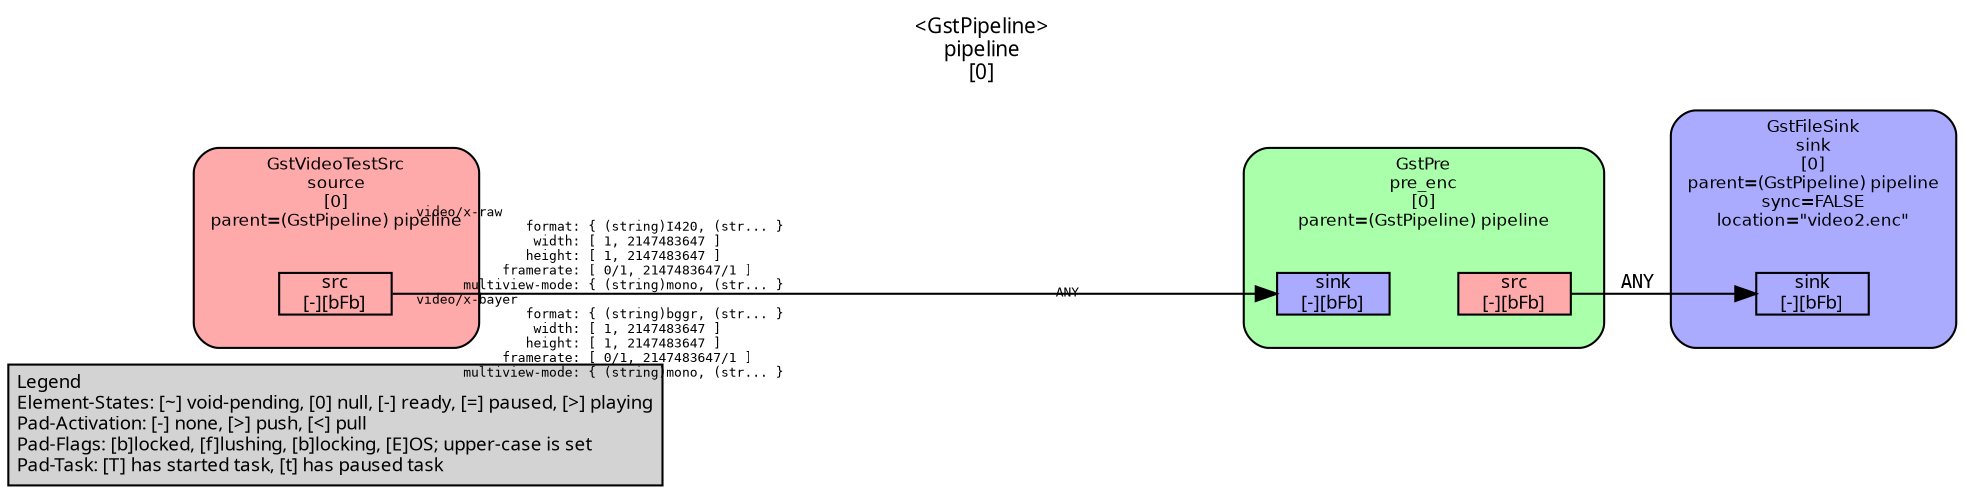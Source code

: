 digraph pipeline {
  rankdir=LR;
  fontname="sans";
  fontsize="10";
  labelloc=t;
  nodesep=.1;
  ranksep=.2;
  label="<GstPipeline>\npipeline\n[0]";
  node [style="filled,rounded", shape=box, fontsize="9", fontname="sans", margin="0.0,0.0"];
  edge [labelfontsize="6", fontsize="9", fontname="monospace"];
  
  legend [
    pos="0,0!",
    margin="0.05,0.05",
    style="filled",
    label="Legend\lElement-States: [~] void-pending, [0] null, [-] ready, [=] paused, [>] playing\lPad-Activation: [-] none, [>] push, [<] pull\lPad-Flags: [b]locked, [f]lushing, [b]locking, [E]OS; upper-case is set\lPad-Task: [T] has started task, [t] has paused task\l",
  ];
  subgraph cluster_sink_0x562a0c2cd020 {
    fontname="Bitstream Vera Sans";
    fontsize="8";
    style="filled,rounded";
    color=black;
    label="GstFileSink\nsink\n[0]\nparent=(GstPipeline) pipeline\nsync=FALSE\nlocation=\"video2.enc\"";
    subgraph cluster_sink_0x562a0c2cd020_sink {
      label="";
      style="invis";
      sink_0x562a0c2cd020_sink_0x562a0c2c6330 [color=black, fillcolor="#aaaaff", label="sink\n[-][bFb]", height="0.2", style="filled,solid"];
    }

    fillcolor="#aaaaff";
  }

  subgraph cluster_pre_enc_0x562a0c2d21a0 {
    fontname="Bitstream Vera Sans";
    fontsize="8";
    style="filled,rounded";
    color=black;
    label="GstPre\npre_enc\n[0]\nparent=(GstPipeline) pipeline";
    subgraph cluster_pre_enc_0x562a0c2d21a0_sink {
      label="";
      style="invis";
      pre_enc_0x562a0c2d21a0_sink_0x562a0c2c6580 [color=black, fillcolor="#aaaaff", label="sink\n[-][bFb]", height="0.2", style="filled,solid"];
    }

    subgraph cluster_pre_enc_0x562a0c2d21a0_src {
      label="";
      style="invis";
      pre_enc_0x562a0c2d21a0_src_0x562a0c2c67d0 [color=black, fillcolor="#ffaaaa", label="src\n[-][bFb]", height="0.2", style="filled,solid"];
    }

    pre_enc_0x562a0c2d21a0_sink_0x562a0c2c6580 -> pre_enc_0x562a0c2d21a0_src_0x562a0c2c67d0 [style="invis"];
    fillcolor="#aaffaa";
  }

  pre_enc_0x562a0c2d21a0_src_0x562a0c2c67d0 -> sink_0x562a0c2cd020_sink_0x562a0c2c6330 [label="ANY"]
  subgraph cluster_source_0x562a0c2c4ef0 {
    fontname="Bitstream Vera Sans";
    fontsize="8";
    style="filled,rounded";
    color=black;
    label="GstVideoTestSrc\nsource\n[0]\nparent=(GstPipeline) pipeline";
    subgraph cluster_source_0x562a0c2c4ef0_src {
      label="";
      style="invis";
      source_0x562a0c2c4ef0_src_0x562a0c2c60e0 [color=black, fillcolor="#ffaaaa", label="src\n[-][bFb]", height="0.2", style="filled,solid"];
    }

    fillcolor="#ffaaaa";
  }

  source_0x562a0c2c4ef0_src_0x562a0c2c60e0 -> pre_enc_0x562a0c2d21a0_sink_0x562a0c2c6580 [labeldistance="10", labelangle="0", label="                                                  ", taillabel="video/x-raw\l              format: { (string)I420, (str... }\l               width: [ 1, 2147483647 ]\l              height: [ 1, 2147483647 ]\l           framerate: [ 0/1, 2147483647/1 ]\l      multiview-mode: { (string)mono, (str... }\lvideo/x-bayer\l              format: { (string)bggr, (str... }\l               width: [ 1, 2147483647 ]\l              height: [ 1, 2147483647 ]\l           framerate: [ 0/1, 2147483647/1 ]\l      multiview-mode: { (string)mono, (str... }\l", headlabel="ANY"]
}
